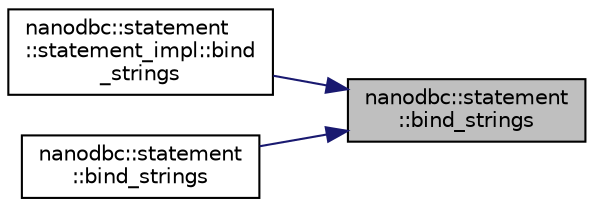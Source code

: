 digraph "nanodbc::statement::bind_strings"
{
 // LATEX_PDF_SIZE
  edge [fontname="Helvetica",fontsize="10",labelfontname="Helvetica",labelfontsize="10"];
  node [fontname="Helvetica",fontsize="10",shape=record];
  rankdir="RL";
  Node1 [label="nanodbc::statement\l::bind_strings",height=0.2,width=0.4,color="black", fillcolor="grey75", style="filled", fontcolor="black",tooltip="Binds multiple string values."];
  Node1 -> Node2 [dir="back",color="midnightblue",fontsize="10",style="solid",fontname="Helvetica"];
  Node2 [label="nanodbc::statement\l::statement_impl::bind\l_strings",height=0.2,width=0.4,color="black", fillcolor="white", style="filled",URL="$classnanodbc_1_1statement_1_1statement__impl.html#aa28b053b001c2e709062a138cadcbe4f",tooltip=" "];
  Node1 -> Node3 [dir="back",color="midnightblue",fontsize="10",style="solid",fontname="Helvetica"];
  Node3 [label="nanodbc::statement\l::bind_strings",height=0.2,width=0.4,color="black", fillcolor="white", style="filled",URL="$group__bind__strings.html#ga979e2bdbe4d7b3a6845112a306735a3e",tooltip="Binds multiple string values."];
}

